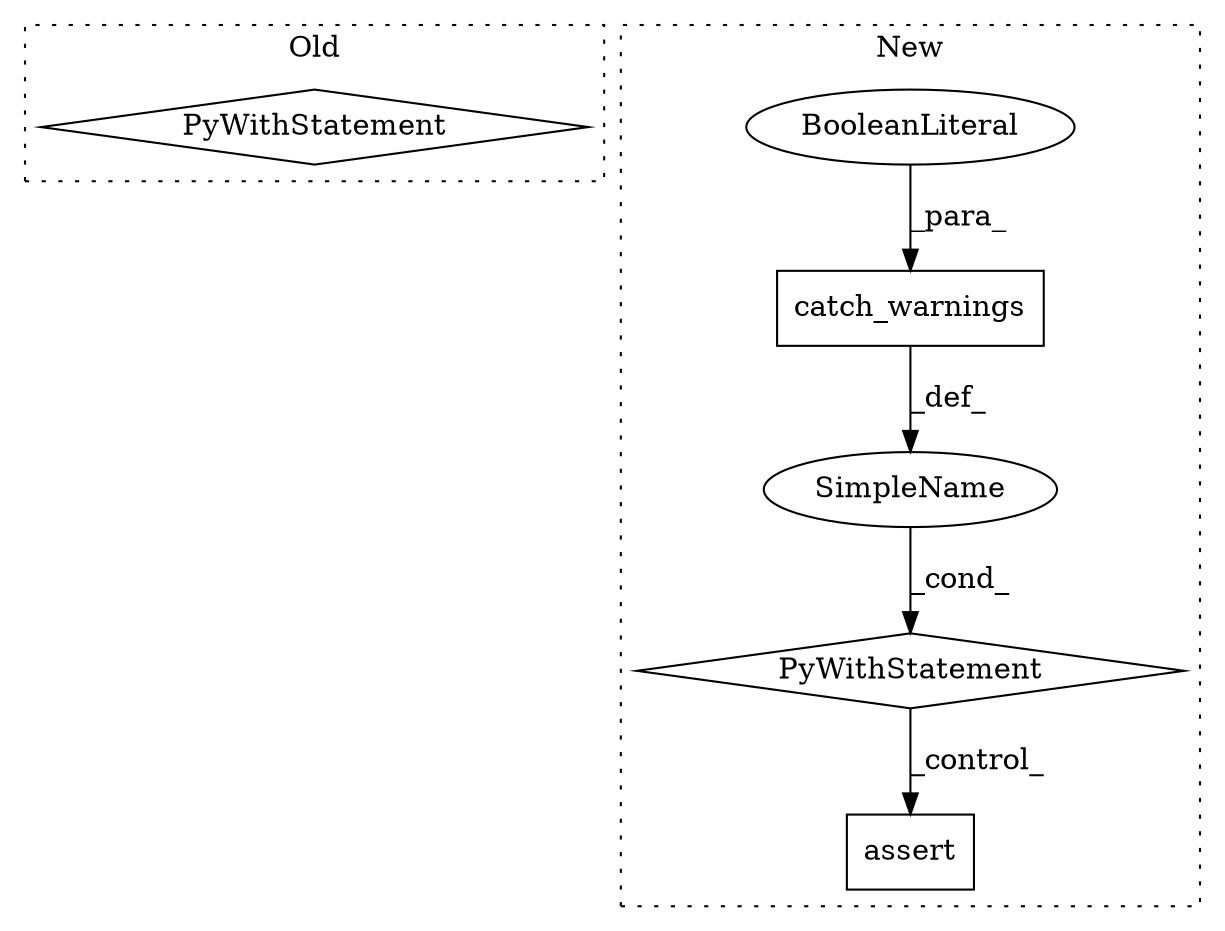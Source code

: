 digraph G {
subgraph cluster0 {
1 [label="PyWithStatement" a="104" s="6493,6540" l="10,2" shape="diamond"];
label = "Old";
style="dotted";
}
subgraph cluster1 {
2 [label="catch_warnings" a="32" s="6397,6416" l="15,1" shape="box"];
3 [label="PyWithStatement" a="104" s="6378,6417" l="10,2" shape="diamond"];
4 [label="BooleanLiteral" a="9" s="6412" l="4" shape="ellipse"];
5 [label="SimpleName" a="42" s="" l="" shape="ellipse"];
6 [label="assert" a="32" s="6504,6524" l="12,1" shape="box"];
label = "New";
style="dotted";
}
2 -> 5 [label="_def_"];
3 -> 6 [label="_control_"];
4 -> 2 [label="_para_"];
5 -> 3 [label="_cond_"];
}